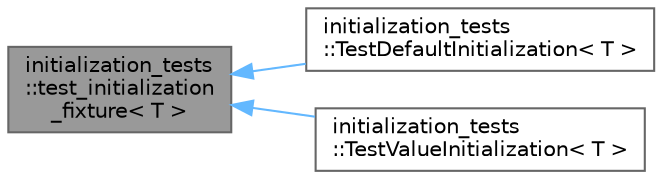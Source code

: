 digraph "initialization_tests::test_initialization_fixture&lt; T &gt;"
{
 // LATEX_PDF_SIZE
  bgcolor="transparent";
  edge [fontname=Helvetica,fontsize=10,labelfontname=Helvetica,labelfontsize=10];
  node [fontname=Helvetica,fontsize=10,shape=box,height=0.2,width=0.4];
  rankdir="LR";
  Node1 [id="Node000001",label="initialization_tests\l::test_initialization\l_fixture\< T \>",height=0.2,width=0.4,color="gray40", fillcolor="grey60", style="filled", fontcolor="black",tooltip=" "];
  Node1 -> Node2 [id="edge1_Node000001_Node000002",dir="back",color="steelblue1",style="solid",tooltip=" "];
  Node2 [id="Node000002",label="initialization_tests\l::TestDefaultInitialization\< T \>",height=0.2,width=0.4,color="gray40", fillcolor="white", style="filled",URL="$structinitialization__tests_1_1_test_default_initialization.html",tooltip=" "];
  Node1 -> Node3 [id="edge2_Node000001_Node000003",dir="back",color="steelblue1",style="solid",tooltip=" "];
  Node3 [id="Node000003",label="initialization_tests\l::TestValueInitialization\< T \>",height=0.2,width=0.4,color="gray40", fillcolor="white", style="filled",URL="$structinitialization__tests_1_1_test_value_initialization.html",tooltip=" "];
}
